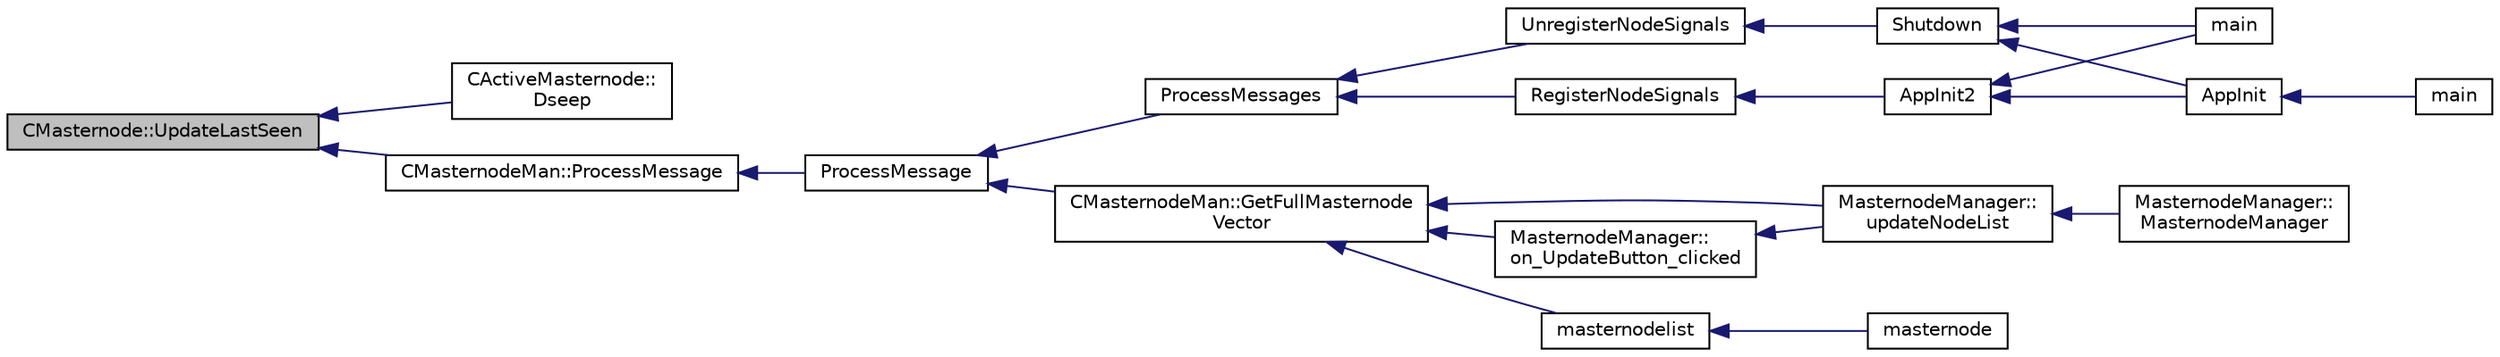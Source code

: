 digraph "CMasternode::UpdateLastSeen"
{
  edge [fontname="Helvetica",fontsize="10",labelfontname="Helvetica",labelfontsize="10"];
  node [fontname="Helvetica",fontsize="10",shape=record];
  rankdir="LR";
  Node415 [label="CMasternode::UpdateLastSeen",height=0.2,width=0.4,color="black", fillcolor="grey75", style="filled", fontcolor="black"];
  Node415 -> Node416 [dir="back",color="midnightblue",fontsize="10",style="solid",fontname="Helvetica"];
  Node416 [label="CActiveMasternode::\lDseep",height=0.2,width=0.4,color="black", fillcolor="white", style="filled",URL="$d9/d29/class_c_active_masternode.html#aa14a1a9611f6b73cc3e860cda75de88c"];
  Node415 -> Node417 [dir="back",color="midnightblue",fontsize="10",style="solid",fontname="Helvetica"];
  Node417 [label="CMasternodeMan::ProcessMessage",height=0.2,width=0.4,color="black", fillcolor="white", style="filled",URL="$dc/d6b/class_c_masternode_man.html#ae3e5d263cebdcd932eca49caeadce9aa"];
  Node417 -> Node418 [dir="back",color="midnightblue",fontsize="10",style="solid",fontname="Helvetica"];
  Node418 [label="ProcessMessage",height=0.2,width=0.4,color="black", fillcolor="white", style="filled",URL="$df/d0a/main_8cpp.html#a8ba92b1a4bce3c835e887a9073d17d8e"];
  Node418 -> Node419 [dir="back",color="midnightblue",fontsize="10",style="solid",fontname="Helvetica"];
  Node419 [label="ProcessMessages",height=0.2,width=0.4,color="black", fillcolor="white", style="filled",URL="$d4/dbf/main_8h.html#a196f9318f02448b85b28d612698934fd"];
  Node419 -> Node420 [dir="back",color="midnightblue",fontsize="10",style="solid",fontname="Helvetica"];
  Node420 [label="RegisterNodeSignals",height=0.2,width=0.4,color="black", fillcolor="white", style="filled",URL="$d4/dbf/main_8h.html#ab02615ff65f91d69f8d786ec900baa8a",tooltip="Register with a network node to receive its signals. "];
  Node420 -> Node421 [dir="back",color="midnightblue",fontsize="10",style="solid",fontname="Helvetica"];
  Node421 [label="AppInit2",height=0.2,width=0.4,color="black", fillcolor="white", style="filled",URL="$d8/dc0/init_8h.html#a1a4c1bfbf6ba1db77e988b89b9cadfd3",tooltip="Initialize ion. "];
  Node421 -> Node422 [dir="back",color="midnightblue",fontsize="10",style="solid",fontname="Helvetica"];
  Node422 [label="AppInit",height=0.2,width=0.4,color="black", fillcolor="white", style="filled",URL="$d4/d35/iond_8cpp.html#ac59316b767e6984e1285f0531275286b"];
  Node422 -> Node423 [dir="back",color="midnightblue",fontsize="10",style="solid",fontname="Helvetica"];
  Node423 [label="main",height=0.2,width=0.4,color="black", fillcolor="white", style="filled",URL="$d4/d35/iond_8cpp.html#a0ddf1224851353fc92bfbff6f499fa97"];
  Node421 -> Node424 [dir="back",color="midnightblue",fontsize="10",style="solid",fontname="Helvetica"];
  Node424 [label="main",height=0.2,width=0.4,color="black", fillcolor="white", style="filled",URL="$d5/d2d/ion_8cpp.html#a0ddf1224851353fc92bfbff6f499fa97"];
  Node419 -> Node425 [dir="back",color="midnightblue",fontsize="10",style="solid",fontname="Helvetica"];
  Node425 [label="UnregisterNodeSignals",height=0.2,width=0.4,color="black", fillcolor="white", style="filled",URL="$d4/dbf/main_8h.html#a3ef0cc6e9d9d6435ee2a5569244d6ebd",tooltip="Unregister a network node. "];
  Node425 -> Node426 [dir="back",color="midnightblue",fontsize="10",style="solid",fontname="Helvetica"];
  Node426 [label="Shutdown",height=0.2,width=0.4,color="black", fillcolor="white", style="filled",URL="$d8/dc0/init_8h.html#ac5f038c2b480cf9ef5e19e3eba8dbaf9"];
  Node426 -> Node422 [dir="back",color="midnightblue",fontsize="10",style="solid",fontname="Helvetica"];
  Node426 -> Node424 [dir="back",color="midnightblue",fontsize="10",style="solid",fontname="Helvetica"];
  Node418 -> Node427 [dir="back",color="midnightblue",fontsize="10",style="solid",fontname="Helvetica"];
  Node427 [label="CMasternodeMan::GetFullMasternode\lVector",height=0.2,width=0.4,color="black", fillcolor="white", style="filled",URL="$dc/d6b/class_c_masternode_man.html#ab39e213a7601e1bef2eba1d5d63206f5"];
  Node427 -> Node428 [dir="back",color="midnightblue",fontsize="10",style="solid",fontname="Helvetica"];
  Node428 [label="MasternodeManager::\lupdateNodeList",height=0.2,width=0.4,color="black", fillcolor="white", style="filled",URL="$d9/d70/class_masternode_manager.html#a5485a8bd6ccf673027165cc1207dfae9"];
  Node428 -> Node429 [dir="back",color="midnightblue",fontsize="10",style="solid",fontname="Helvetica"];
  Node429 [label="MasternodeManager::\lMasternodeManager",height=0.2,width=0.4,color="black", fillcolor="white", style="filled",URL="$d9/d70/class_masternode_manager.html#ad18cb99065e056e6b791e2356de826bf"];
  Node427 -> Node430 [dir="back",color="midnightblue",fontsize="10",style="solid",fontname="Helvetica"];
  Node430 [label="MasternodeManager::\lon_UpdateButton_clicked",height=0.2,width=0.4,color="black", fillcolor="white", style="filled",URL="$d9/d70/class_masternode_manager.html#ae8d07b4d869e3eb09fe1be445eff0430"];
  Node430 -> Node428 [dir="back",color="midnightblue",fontsize="10",style="solid",fontname="Helvetica"];
  Node427 -> Node431 [dir="back",color="midnightblue",fontsize="10",style="solid",fontname="Helvetica"];
  Node431 [label="masternodelist",height=0.2,width=0.4,color="black", fillcolor="white", style="filled",URL="$d5/d6b/rpcstashedsend_8cpp.html#a3a7ed7e37f21eb2912afc6e776f7236c"];
  Node431 -> Node432 [dir="back",color="midnightblue",fontsize="10",style="solid",fontname="Helvetica"];
  Node432 [label="masternode",height=0.2,width=0.4,color="black", fillcolor="white", style="filled",URL="$d5/d6b/rpcstashedsend_8cpp.html#a30609e443aeb47c29ed0878d16b1b5e1"];
}
